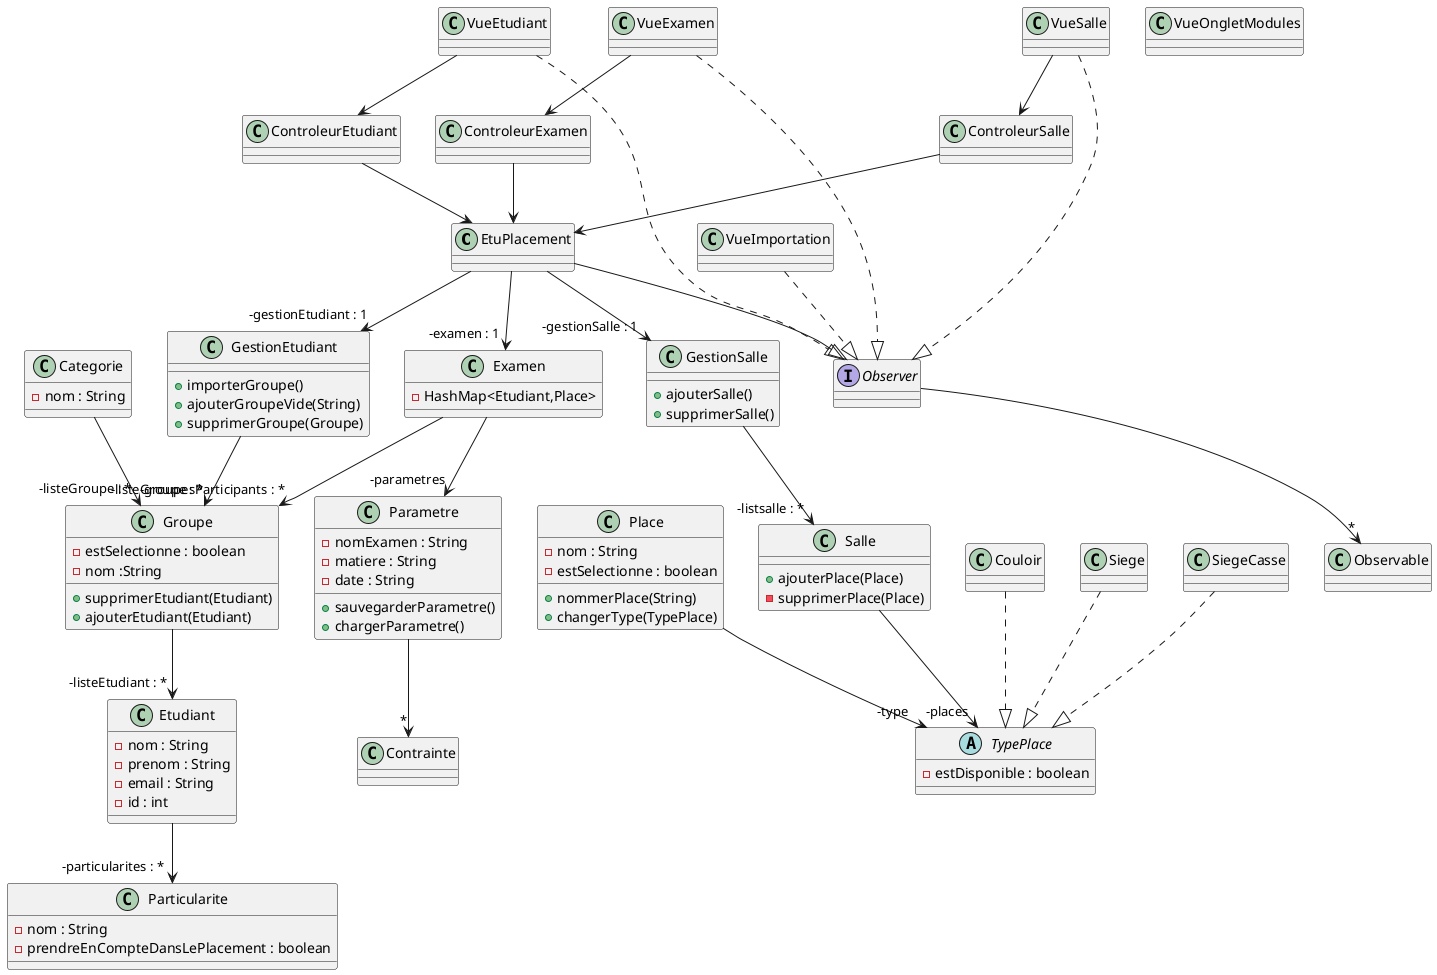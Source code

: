 @startuml

class EtuPlacement{

}

class Examen{
-HashMap<Etudiant,Place>
}

class GestionEtudiant{
 +importerGroupe()
 +ajouterGroupeVide(String)
 +supprimerGroupe(Groupe)
}

class GestionSalle{
+ajouterSalle()
+supprimerSalle()
}

class Salle{
+ajouterPlace(Place)
-supprimerPlace(Place)
}

class Place{
-nom : String
-estSelectionne : boolean
+nommerPlace(String)
+changerType(TypePlace)
}

abstract TypePlace{
-estDisponible : boolean
}

class Couloir{

}

class Siege{

}

class SiegeCasse{

}

class Parametre{
-nomExamen : String
-matiere : String
-date : String

+sauvegarderParametre()
+chargerParametre()
}

class Contrainte{
}

Parametre --> "*" Contrainte

class Groupe{
-estSelectionne : boolean
-nom :String
+supprimerEtudiant(Etudiant)
+ajouterEtudiant(Etudiant)
}

class Categorie{
-nom : String
}

class Etudiant{
-nom : String
-prenom : String
-email : String
-id : int
}

class Particularite{
-nom : String
-prendreEnCompteDansLePlacement : boolean
}

class VueEtudiant{
}

class VueExamen{
}

class VueSalle{
}

class VueOngletModules{
}

class VueImportation{
}

class ControleurExamen{
}

class ControleurEtudiant{
}

class ControleurSalle{
}

interface Observer{
}

class Observable{
}

ControleurSalle --> EtuPlacement

ControleurExamen --> EtuPlacement

ControleurEtudiant --> EtuPlacement



VueEtudiant ..|> Observer

VueExamen ..|> Observer

VueSalle ..|>Observer

VueImportation ..|> Observer

Observer --> "*" Observable

VueEtudiant --> ControleurEtudiant

VueExamen --> ControleurExamen

VueSalle --> ControleurSalle

EtuPlacement --|> Observer


EtuPlacement --> "-examen : 1" Examen
EtuPlacement --> "-gestionEtudiant : 1" GestionEtudiant
EtuPlacement --> "-gestionSalle : 1" GestionSalle

GestionSalle --> "-listsalle : *" Salle

Salle --> "-places" TypePlace

Place --> "-type" TypePlace

Couloir ..|> TypePlace
Siege ..|> TypePlace
SiegeCasse ..|> TypePlace

Examen --> "-parametres" Parametre
Examen --> "-groupesParticipants : *" Groupe

GestionEtudiant --> "-listeGroupe : *" Groupe

Categorie --> "-listeGroupe : *" Groupe

Groupe --> "-listeEtudiant : *" Etudiant

Etudiant --> "-particularites : *" Particularite



@enduml
